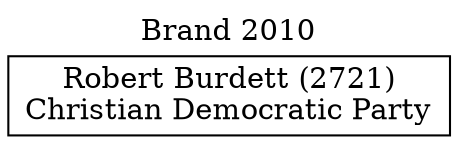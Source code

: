 // House preference flow
digraph "Robert Burdett (2721)_Brand_2010" {
	graph [label="Brand 2010" labelloc=t mclimit=10]
	node [shape=box]
	"Robert Burdett (2721)" [label="Robert Burdett (2721)
Christian Democratic Party"]
}
